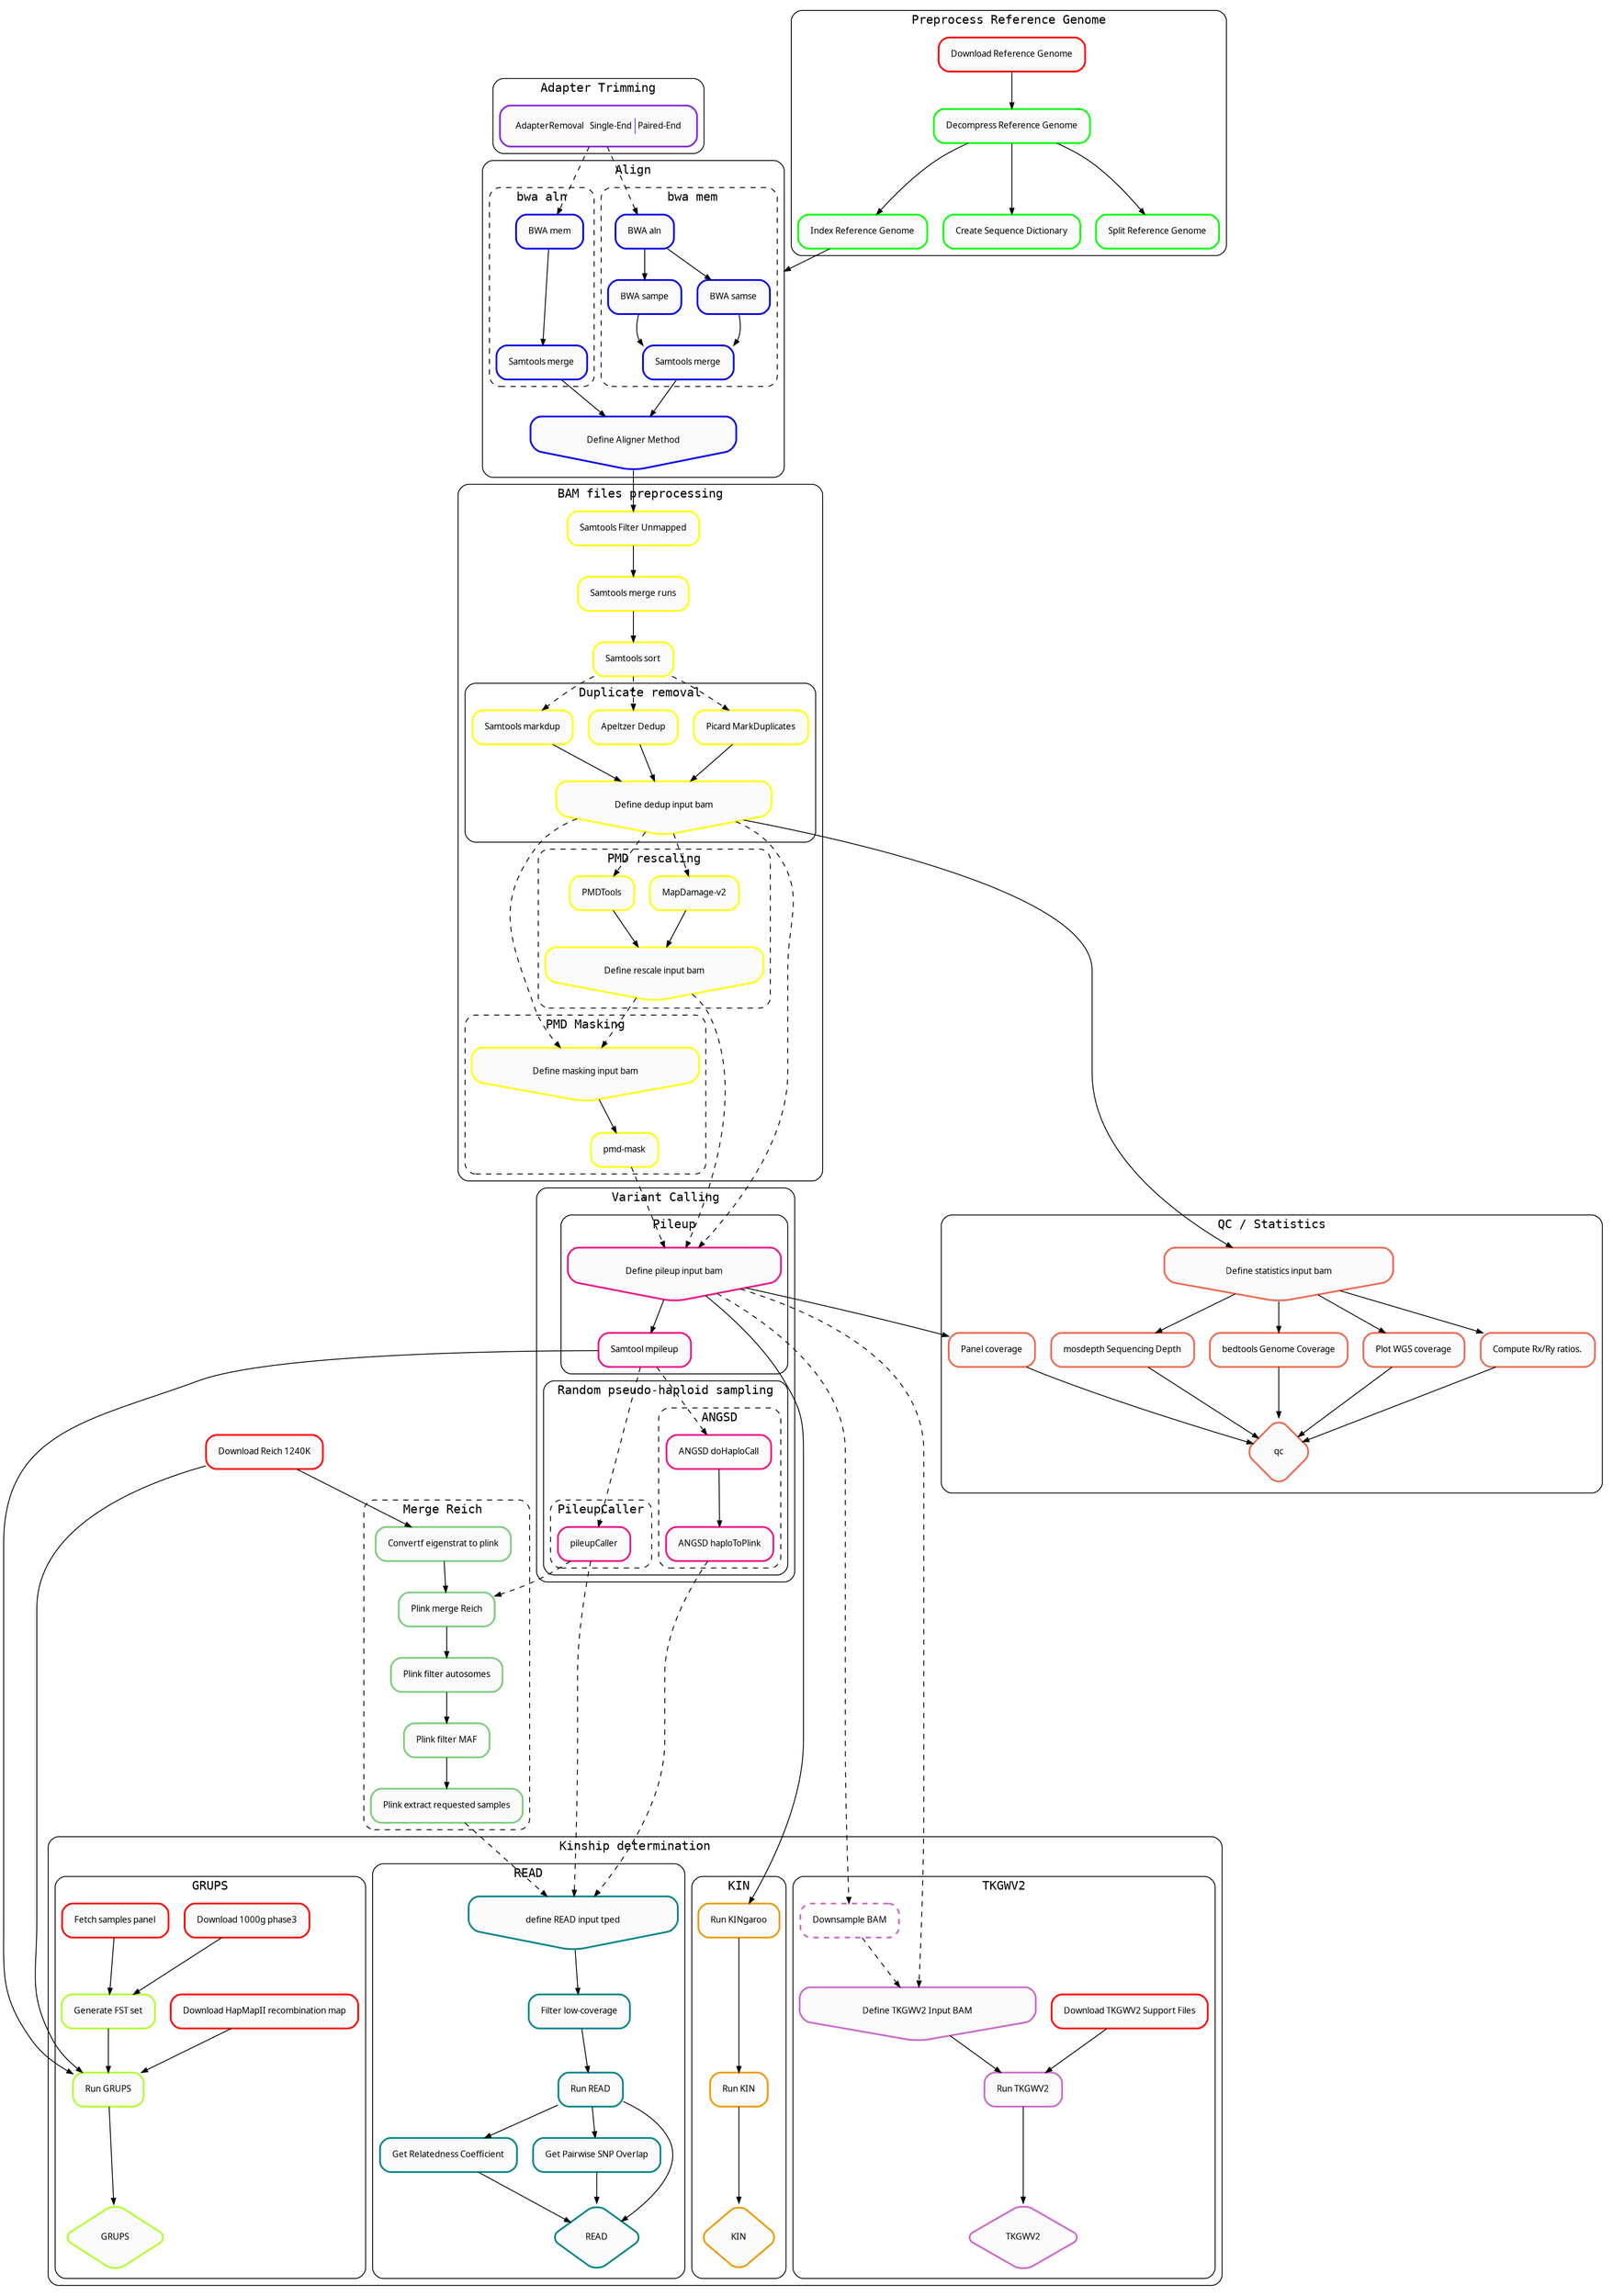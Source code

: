 digraph {
    style="rounded"
    graph[rankdir=TD compound=true clusterrank=local newrank=true fontname=Courier]
    node[fillcolor="gray98" shape="box", style="rounded, filled", fontname=Calibri, fontsize=10, penwidth=2, margin=0.2];
    edge[arrowsize=0.7]

    
    download_reich[label = "Download Reich 1240K", color="red"];

    subgraph cluster_reference_preprocess {
        
        label = "Preprocess Reference Genome"
        node[color="green"]
        download_refgen[label = "Download Reference Genome", color="red"];
        decompress_refgen[label="Decompress Reference Genome"];
        index_refgen[label="Index Reference Genome"];
        dict_refgen[label="Create Sequence Dictionary"];
        split_refgen[label="Split Reference Genome"];
    }

    subgraph cluster_clipadapt {
        node[color=blueviolet]
        label="Adapter Trimming"
        adapter_removal[shape=box label=<
            <TABLE BORDER="0" CELLBORDER="0"><TR>
            <TD>AdapterRemoval</TD>
            <TD>Single-End</TD>
            <VR></VR>
            <TD>Paired-End</TD>
            </TR></TABLE>
        >]

    }

    subgraph cluster_bwa {
        node[color=blue2]
        label="Align"
        subgraph cluster_bwa_aln {
            style="dashed, rounded"
            label=" bwa mem"
            bwa_aln[label="BWA aln"]
            bwa_samse[label="BWA samse"]
            bwa_sampe[label="BWA sampe"]
            samtools_merge_aln[label="Samtools merge"]
        }

        subgraph cluster_bwa_mem {
            style="dashed, rounded"
            label="bwa aln"
            bwa_mem[label="BWA mem"]
            samtools_merge_mem[label="Samtools merge"]
        }

        define_aligner_method[shape=invhouse label="Define Aligner Method"] 
    }

    index_refgen -> bwa_samse[lhead=cluster_bwa]

    subgraph cluster_preprocess {
        label="BAM files preprocessing"
        node[color="yellow"]
        samtools_filter_umap[label="Samtools Filter Unmapped"]
        samtools_merge_runs[label = "Samtools merge runs"]
        samtools_sort[label="Samtools sort"]

        subgraph cluster_rmdup {

            label="Duplicate removal"
            picard[label="Picard MarkDuplicates"]
            dedup[label="Apeltzer Dedup"];
            rmdup[label="Samtools markdup"]
            define_dedup_input_bam[label="Define dedup input bam" shape=invhouse]
        }

        subgraph cluster_rescale {
            style="dashed, rounded"
            label="PMD rescaling"
            mapdamage[label="MapDamage-v2"];
            pmdtools[label="PMDTools"];
            define_rescale_input_bam[label="Define rescale input bam" shape=invhouse]
        }

        subgraph cluster_pmdmask {
            style="dashed, rounded"
            label="PMD Masking"
            pmd_mask[label="pmd-mask"]
            define_masking_input_bam[label="Define masking input bam" shape=invhouse]

        }
    }


    subgraph cluster_statistics {
        
        label= "QC / Statistics"
        node[color=coral2]
        define_statistics_input[label="Define statistics input bam" shape=invhouse]
        mosdepth[label="mosdepth Sequencing Depth"]
        genomecov[label="bedtools Genome Coverage"]
        panelcov[label="Panel coverage"]
        plot_cov[label="Plot WGS coverage"]
        sex_assign[label="Compute Rx/Ry ratios."]

        qc[shape=diamond]
    }

    subgraph cluster_variant_calling {
        label = "Variant Calling"
        node[color=deeppink2]
        subgraph cluster_pileup {
            label = "Pileup"
            define_pileup_input_bam[label="Define pileup input bam" shape=invhouse]
            pileup[label="Samtool mpileup"]
        }

        subgraph cluster_rhps{
            label = "Random pseudo-haploid sampling"
            subgraph cluster_pileupcaller {
                style="dashed, rounded"
                label = "PileupCaller"
                pileupCaller[label="pileupCaller"]
            }
            subgraph cluster_angsd {
                style="dashed, rounded"
                label = "ANGSD"
                angsd_haplo_call[label="ANGSD doHaploCall"]
                haplo_to_plink[label="ANGSD haploToPlink"]
            }
        }
    }

    subgraph cluster_merge_reich {
        style="dashed, rounded"
        label = "Merge Reich "
        node[color=palegreen3]
        eigenstrat_to_plink[label="Convertf eigenstrat to plink"]
        merge_reich[label="Plink merge Reich"]
        plink_filter_autosomes[label="Plink filter autosomes"]
        plink_filter_maf[label="Plink filter MAF"]
        plink_extract_samples[label="Plink extract requested samples"]
    }

    subgraph cluster_kinship {
        label = "Kinship determination"
        subgraph cluster_KIN {
            node[color=orange2]
            label = "KIN"
            run_Kingaroo[label="Run KINgaroo"]
            run_KIN[label="Run KIN"]
            KIN[shape=diamond]
        }

        subgraph cluster_TKGWV2 {
            node[color=orchid3]
            label = "TKGWV2"
            define_TKGWV2_input[label="Define TKGWV2 Input BAM" shape=invhouse]
            download_TKGWV2_data[label="Download TKGWV2 Support Files", color="red"]
            downsample_BAM[label="Downsample BAM", style="dashed, rounded"]
            run_TKGWV2[label="Run TKGWV2"]
            TKGWV2[shape=diamond]
        }

        subgraph cluster_GRUPS {
            node[color=greenyellow]
            label = "GRUPS"
            download_1000_genomes[label = "Download 1000g phase3", color="red"];
            download_hapmap[label="Download HapMapII recombination map", color="red"]
            fetch_sample_panel[label="Fetch samples panel", color="red"];
            GRUPS_generate_fst_set[label= "Generate FST set"]
            run_GRUPS[label="Run GRUPS"]
            GRUPS[shape=diamond]
        }

        subgraph cluster_READ {
            node[color=turquoise4]
            label = "READ"
            define_READ_input[label="define READ input tped" shape=invhouse]
            READ_filter_low_cov[label="Filter low-coverage"]
            run_READ[label="Run READ"]
            READ_get_relatedness_coefficient[label="Get Relatedness Coefficient"]
            READ_get_overlap[label="Get Pairwise SNP Overlap"]
            READ[shape=diamond]
        }
    }

    # ---- edge definitions
    download_refgen -> decompress_refgen
    decompress_refgen -> index_refgen
    decompress_refgen -> dict_refgen
    decompress_refgen -> split_refgen

    adapter_removal -> bwa_aln[style=dashed]
    adapter_removal -> bwa_mem[style=dashed]


    bwa_aln -> bwa_samse;
    bwa_aln -> bwa_sampe;
    bwa_sampe -> samtools_merge_aln:nw;
    bwa_samse -> samtools_merge_aln:ne;

    bwa_mem -> samtools_merge_mem;


    samtools_merge_aln -> define_aligner_method;
    samtools_merge_mem -> define_aligner_method;

    define_aligner_method -> samtools_filter_umap;

    samtools_filter_umap -> samtools_merge_runs;
    samtools_merge_runs -> samtools_sort;
    samtools_sort -> picard[style=dashed]
    samtools_sort -> dedup[style=dashed]
    samtools_sort -> rmdup[style=dashed]

    picard -> define_dedup_input_bam
    dedup -> define_dedup_input_bam
    rmdup -> define_dedup_input_bam

    define_dedup_input_bam -> mapdamage[style=dashed]
    define_dedup_input_bam -> pmdtools[style=dashed]
    define_dedup_input_bam -> define_statistics_input

    mapdamage -> define_rescale_input_bam
    pmdtools  -> define_rescale_input_bam

    define_statistics_input -> mosdepth;
    define_statistics_input -> genomecov;
    define_statistics_input -> plot_cov;
    define_statistics_input -> sex_assign;
    {genomecov panelcov plot_cov sex_assign mosdepth} -> qc


    define_dedup_input_bam -> define_masking_input_bam[style=dashed]
    define_rescale_input_bam -> define_masking_input_bam[style=dashed]
    define_masking_input_bam -> pmd_mask


    define_rescale_input_bam -> define_pileup_input_bam[style=dashed]
    define_dedup_input_bam -> define_pileup_input_bam[style=dashed]
    pmd_mask -> define_pileup_input_bam[style=dashed]
    

    define_pileup_input_bam -> pileup
    
    pileup -> pileupCaller[style=dashed]
    pileup -> angsd_haplo_call[style=dashed]
    

    pileupCaller -> merge_reich[style=dashed]
    pileupCaller -> define_READ_input[style=dashed]
    haplo_to_plink -> define_READ_input[style=dashed]
    define_pileup_input_bam -> panelcov
    angsd_haplo_call -> haplo_to_plink

    download_reich -> eigenstrat_to_plink
    eigenstrat_to_plink -> merge_reich
    #haplo_to_plink -> merge_reich[ltail=cluster_variant_calling]
    merge_reich -> plink_filter_autosomes
    plink_filter_autosomes -> plink_filter_maf
    plink_filter_maf -> plink_extract_samples

    # ---- KIN
    define_pileup_input_bam -> run_Kingaroo;
    run_Kingaroo -> run_KIN -> KIN

    # ---- TKGWV2
    define_pileup_input_bam -> define_TKGWV2_input[style=dashed]
    define_pileup_input_bam -> downsample_BAM[style=dashed]
    downsample_BAM-> define_TKGWV2_input[style=dashed]
    define_TKGWV2_input -> run_TKGWV2
    #define_pileup_input_bam -> downsample_BAM[style=dashed]
    #downsample_BAM -> run_TKGWV2[style=dashed]
    download_TKGWV2_data -> run_TKGWV2 -> TKGWV2

    # ---- GRUPS
    download_1000_genomes -> GRUPS_generate_fst_set
    fetch_sample_panel -> GRUPS_generate_fst_set
    pileup -> run_GRUPS
    GRUPS_generate_fst_set -> run_GRUPS
    download_hapmap -> run_GRUPS
    download_reich -> run_GRUPS -> GRUPS
    
    # ---- READ
    plink_extract_samples -> define_READ_input[style=dashed]

    define_READ_input -> READ_filter_low_cov
    READ_filter_low_cov -> run_READ
    run_READ -> READ_get_relatedness_coefficient
    run_READ -> READ_get_overlap
    {run_READ READ_get_relatedness_coefficient READ_get_overlap} -> READ


    # ------- Define Ranks
    {rank=same adapter_removal}
    {rank=same bwa_aln bwa_mem}
    {rank=same bwa_sampe bwa_samse}
    {rank=same samtools_merge_aln samtools_merge_mem}

    {rank=same rmdup dedup picard}
    {rank=same pmdtools mapdamage}
    {rank=same pileupCaller haplo_to_plink}
    
    {rank=same run_Kingaroo downsample_BAM define_READ_input download_1000_genomes fetch_sample_panel}
    {rank=same download_TKGWV2_data define_TKGWV2_input}
    {rank=same run_GRUPS run_KIN run_READ run_TKGWV2}
    {rank=same READ GRUPS KIN TKGWV2}
}

